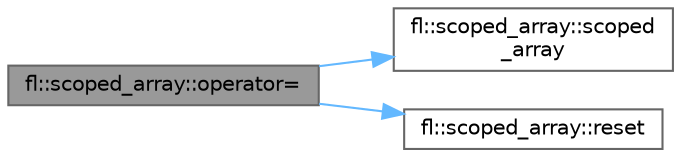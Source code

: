 digraph "fl::scoped_array::operator="
{
 // INTERACTIVE_SVG=YES
 // LATEX_PDF_SIZE
  bgcolor="transparent";
  edge [fontname=Helvetica,fontsize=10,labelfontname=Helvetica,labelfontsize=10];
  node [fontname=Helvetica,fontsize=10,shape=box,height=0.2,width=0.4];
  rankdir="LR";
  Node1 [id="Node000001",label="fl::scoped_array::operator=",height=0.2,width=0.4,color="gray40", fillcolor="grey60", style="filled", fontcolor="black",tooltip=" "];
  Node1 -> Node2 [id="edge1_Node000001_Node000002",color="steelblue1",style="solid",tooltip=" "];
  Node2 [id="Node000002",label="fl::scoped_array::scoped\l_array",height=0.2,width=0.4,color="grey40", fillcolor="white", style="filled",URL="$d3/d92/classfl_1_1scoped__array_aef7cea9aaf0e6f75da2aa01f9073ffc5.html#aef7cea9aaf0e6f75da2aa01f9073ffc5",tooltip=" "];
  Node1 -> Node3 [id="edge2_Node000001_Node000003",color="steelblue1",style="solid",tooltip=" "];
  Node3 [id="Node000003",label="fl::scoped_array::reset",height=0.2,width=0.4,color="grey40", fillcolor="white", style="filled",URL="$d3/d92/classfl_1_1scoped__array_a180c38277d717e2554aba0d1e594cd3a.html#a180c38277d717e2554aba0d1e594cd3a",tooltip=" "];
}

